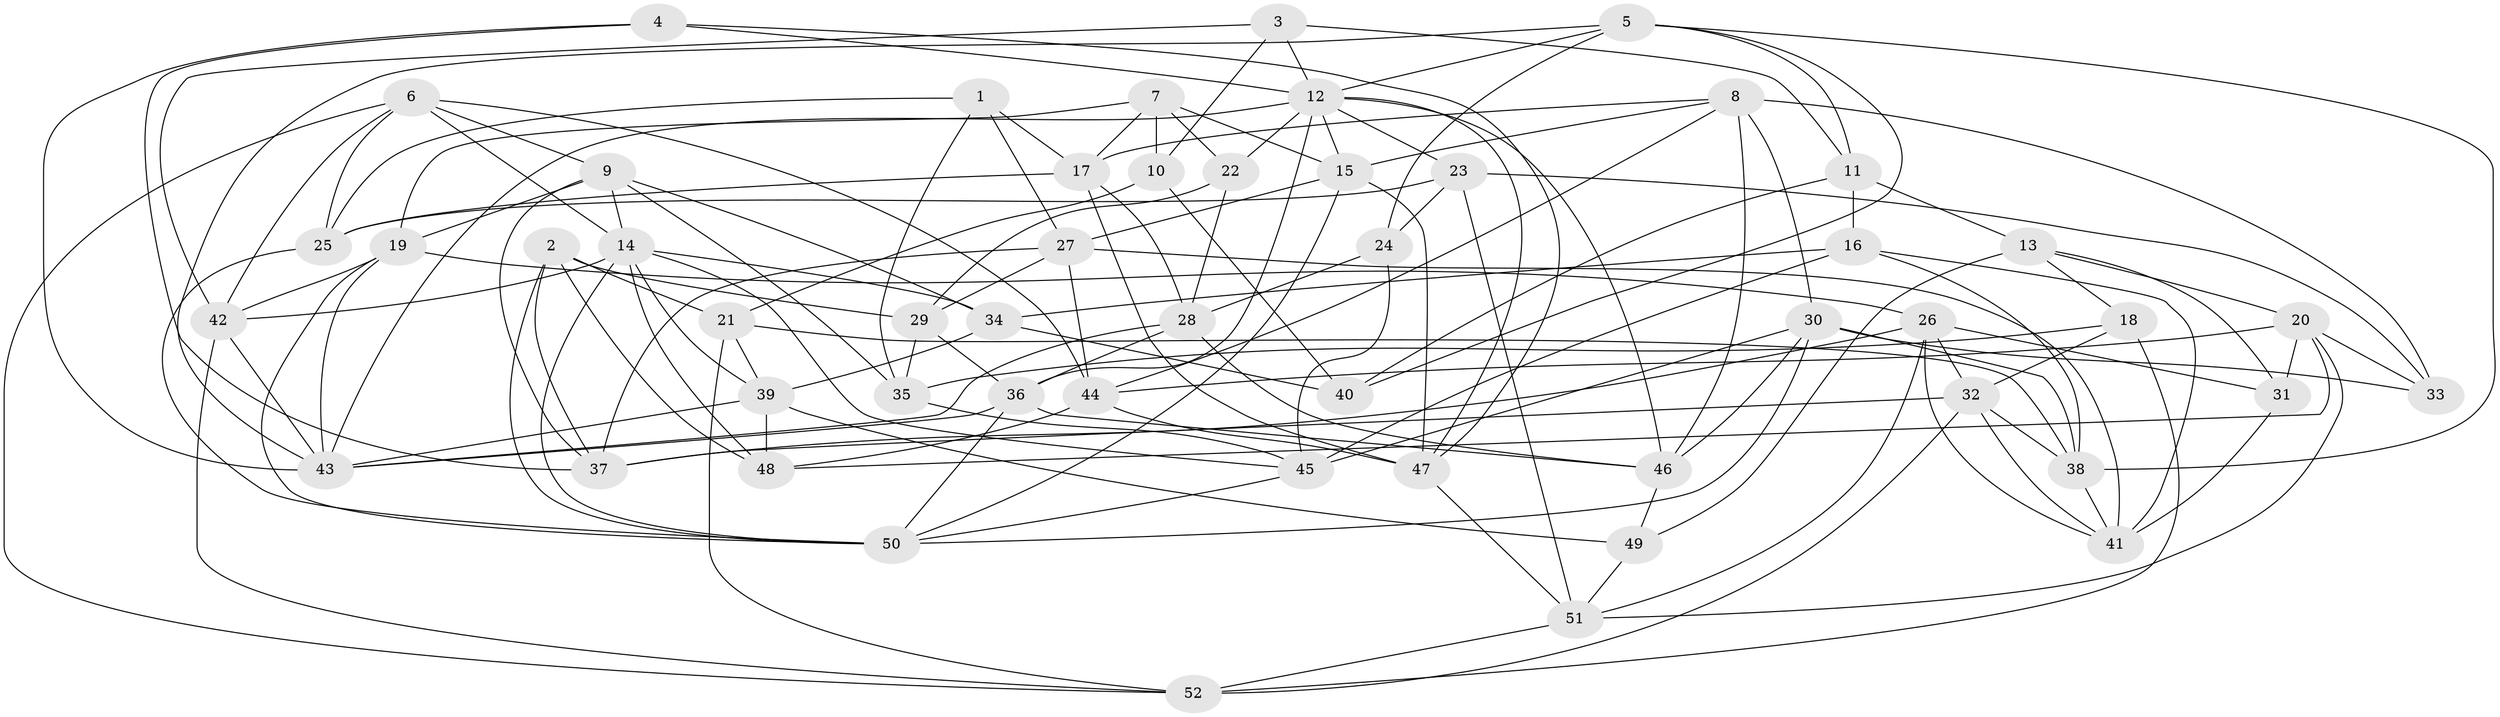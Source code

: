 // original degree distribution, {4: 1.0}
// Generated by graph-tools (version 1.1) at 2025/03/03/09/25 03:03:07]
// undirected, 52 vertices, 144 edges
graph export_dot {
graph [start="1"]
  node [color=gray90,style=filled];
  1;
  2;
  3;
  4;
  5;
  6;
  7;
  8;
  9;
  10;
  11;
  12;
  13;
  14;
  15;
  16;
  17;
  18;
  19;
  20;
  21;
  22;
  23;
  24;
  25;
  26;
  27;
  28;
  29;
  30;
  31;
  32;
  33;
  34;
  35;
  36;
  37;
  38;
  39;
  40;
  41;
  42;
  43;
  44;
  45;
  46;
  47;
  48;
  49;
  50;
  51;
  52;
  1 -- 17 [weight=1.0];
  1 -- 25 [weight=1.0];
  1 -- 27 [weight=1.0];
  1 -- 35 [weight=1.0];
  2 -- 21 [weight=1.0];
  2 -- 29 [weight=1.0];
  2 -- 37 [weight=1.0];
  2 -- 48 [weight=2.0];
  2 -- 50 [weight=1.0];
  3 -- 10 [weight=1.0];
  3 -- 11 [weight=1.0];
  3 -- 12 [weight=1.0];
  3 -- 42 [weight=1.0];
  4 -- 12 [weight=1.0];
  4 -- 37 [weight=1.0];
  4 -- 43 [weight=1.0];
  4 -- 47 [weight=1.0];
  5 -- 11 [weight=1.0];
  5 -- 12 [weight=1.0];
  5 -- 24 [weight=1.0];
  5 -- 38 [weight=1.0];
  5 -- 40 [weight=1.0];
  5 -- 43 [weight=1.0];
  6 -- 9 [weight=1.0];
  6 -- 14 [weight=1.0];
  6 -- 25 [weight=1.0];
  6 -- 42 [weight=1.0];
  6 -- 44 [weight=1.0];
  6 -- 52 [weight=1.0];
  7 -- 10 [weight=2.0];
  7 -- 15 [weight=1.0];
  7 -- 17 [weight=1.0];
  7 -- 19 [weight=1.0];
  7 -- 22 [weight=1.0];
  8 -- 15 [weight=1.0];
  8 -- 17 [weight=1.0];
  8 -- 30 [weight=1.0];
  8 -- 33 [weight=1.0];
  8 -- 44 [weight=1.0];
  8 -- 46 [weight=1.0];
  9 -- 14 [weight=1.0];
  9 -- 19 [weight=1.0];
  9 -- 34 [weight=1.0];
  9 -- 35 [weight=1.0];
  9 -- 37 [weight=1.0];
  10 -- 21 [weight=2.0];
  10 -- 40 [weight=1.0];
  11 -- 13 [weight=2.0];
  11 -- 16 [weight=1.0];
  11 -- 40 [weight=1.0];
  12 -- 15 [weight=1.0];
  12 -- 22 [weight=1.0];
  12 -- 23 [weight=1.0];
  12 -- 36 [weight=1.0];
  12 -- 43 [weight=1.0];
  12 -- 46 [weight=1.0];
  12 -- 47 [weight=1.0];
  13 -- 18 [weight=1.0];
  13 -- 20 [weight=1.0];
  13 -- 31 [weight=1.0];
  13 -- 49 [weight=1.0];
  14 -- 34 [weight=1.0];
  14 -- 39 [weight=1.0];
  14 -- 42 [weight=1.0];
  14 -- 45 [weight=1.0];
  14 -- 48 [weight=1.0];
  14 -- 50 [weight=1.0];
  15 -- 27 [weight=1.0];
  15 -- 47 [weight=1.0];
  15 -- 50 [weight=1.0];
  16 -- 34 [weight=2.0];
  16 -- 38 [weight=1.0];
  16 -- 41 [weight=1.0];
  16 -- 45 [weight=1.0];
  17 -- 25 [weight=1.0];
  17 -- 28 [weight=1.0];
  17 -- 47 [weight=1.0];
  18 -- 32 [weight=1.0];
  18 -- 35 [weight=1.0];
  18 -- 52 [weight=1.0];
  19 -- 26 [weight=1.0];
  19 -- 42 [weight=1.0];
  19 -- 43 [weight=1.0];
  19 -- 50 [weight=1.0];
  20 -- 31 [weight=1.0];
  20 -- 33 [weight=1.0];
  20 -- 44 [weight=1.0];
  20 -- 48 [weight=1.0];
  20 -- 51 [weight=1.0];
  21 -- 38 [weight=1.0];
  21 -- 39 [weight=1.0];
  21 -- 52 [weight=1.0];
  22 -- 28 [weight=1.0];
  22 -- 29 [weight=1.0];
  23 -- 24 [weight=1.0];
  23 -- 25 [weight=2.0];
  23 -- 33 [weight=1.0];
  23 -- 51 [weight=1.0];
  24 -- 28 [weight=1.0];
  24 -- 45 [weight=1.0];
  25 -- 50 [weight=1.0];
  26 -- 31 [weight=1.0];
  26 -- 32 [weight=1.0];
  26 -- 37 [weight=1.0];
  26 -- 41 [weight=1.0];
  26 -- 51 [weight=1.0];
  27 -- 29 [weight=1.0];
  27 -- 37 [weight=1.0];
  27 -- 41 [weight=1.0];
  27 -- 44 [weight=1.0];
  28 -- 36 [weight=1.0];
  28 -- 43 [weight=1.0];
  28 -- 46 [weight=1.0];
  29 -- 35 [weight=2.0];
  29 -- 36 [weight=1.0];
  30 -- 33 [weight=1.0];
  30 -- 38 [weight=1.0];
  30 -- 45 [weight=1.0];
  30 -- 46 [weight=1.0];
  30 -- 50 [weight=1.0];
  31 -- 41 [weight=1.0];
  32 -- 37 [weight=1.0];
  32 -- 38 [weight=1.0];
  32 -- 41 [weight=1.0];
  32 -- 52 [weight=1.0];
  34 -- 39 [weight=1.0];
  34 -- 40 [weight=1.0];
  35 -- 45 [weight=1.0];
  36 -- 43 [weight=1.0];
  36 -- 46 [weight=1.0];
  36 -- 50 [weight=1.0];
  38 -- 41 [weight=1.0];
  39 -- 43 [weight=1.0];
  39 -- 48 [weight=1.0];
  39 -- 49 [weight=1.0];
  42 -- 43 [weight=1.0];
  42 -- 52 [weight=1.0];
  44 -- 47 [weight=1.0];
  44 -- 48 [weight=1.0];
  45 -- 50 [weight=1.0];
  46 -- 49 [weight=1.0];
  47 -- 51 [weight=1.0];
  49 -- 51 [weight=1.0];
  51 -- 52 [weight=1.0];
}
